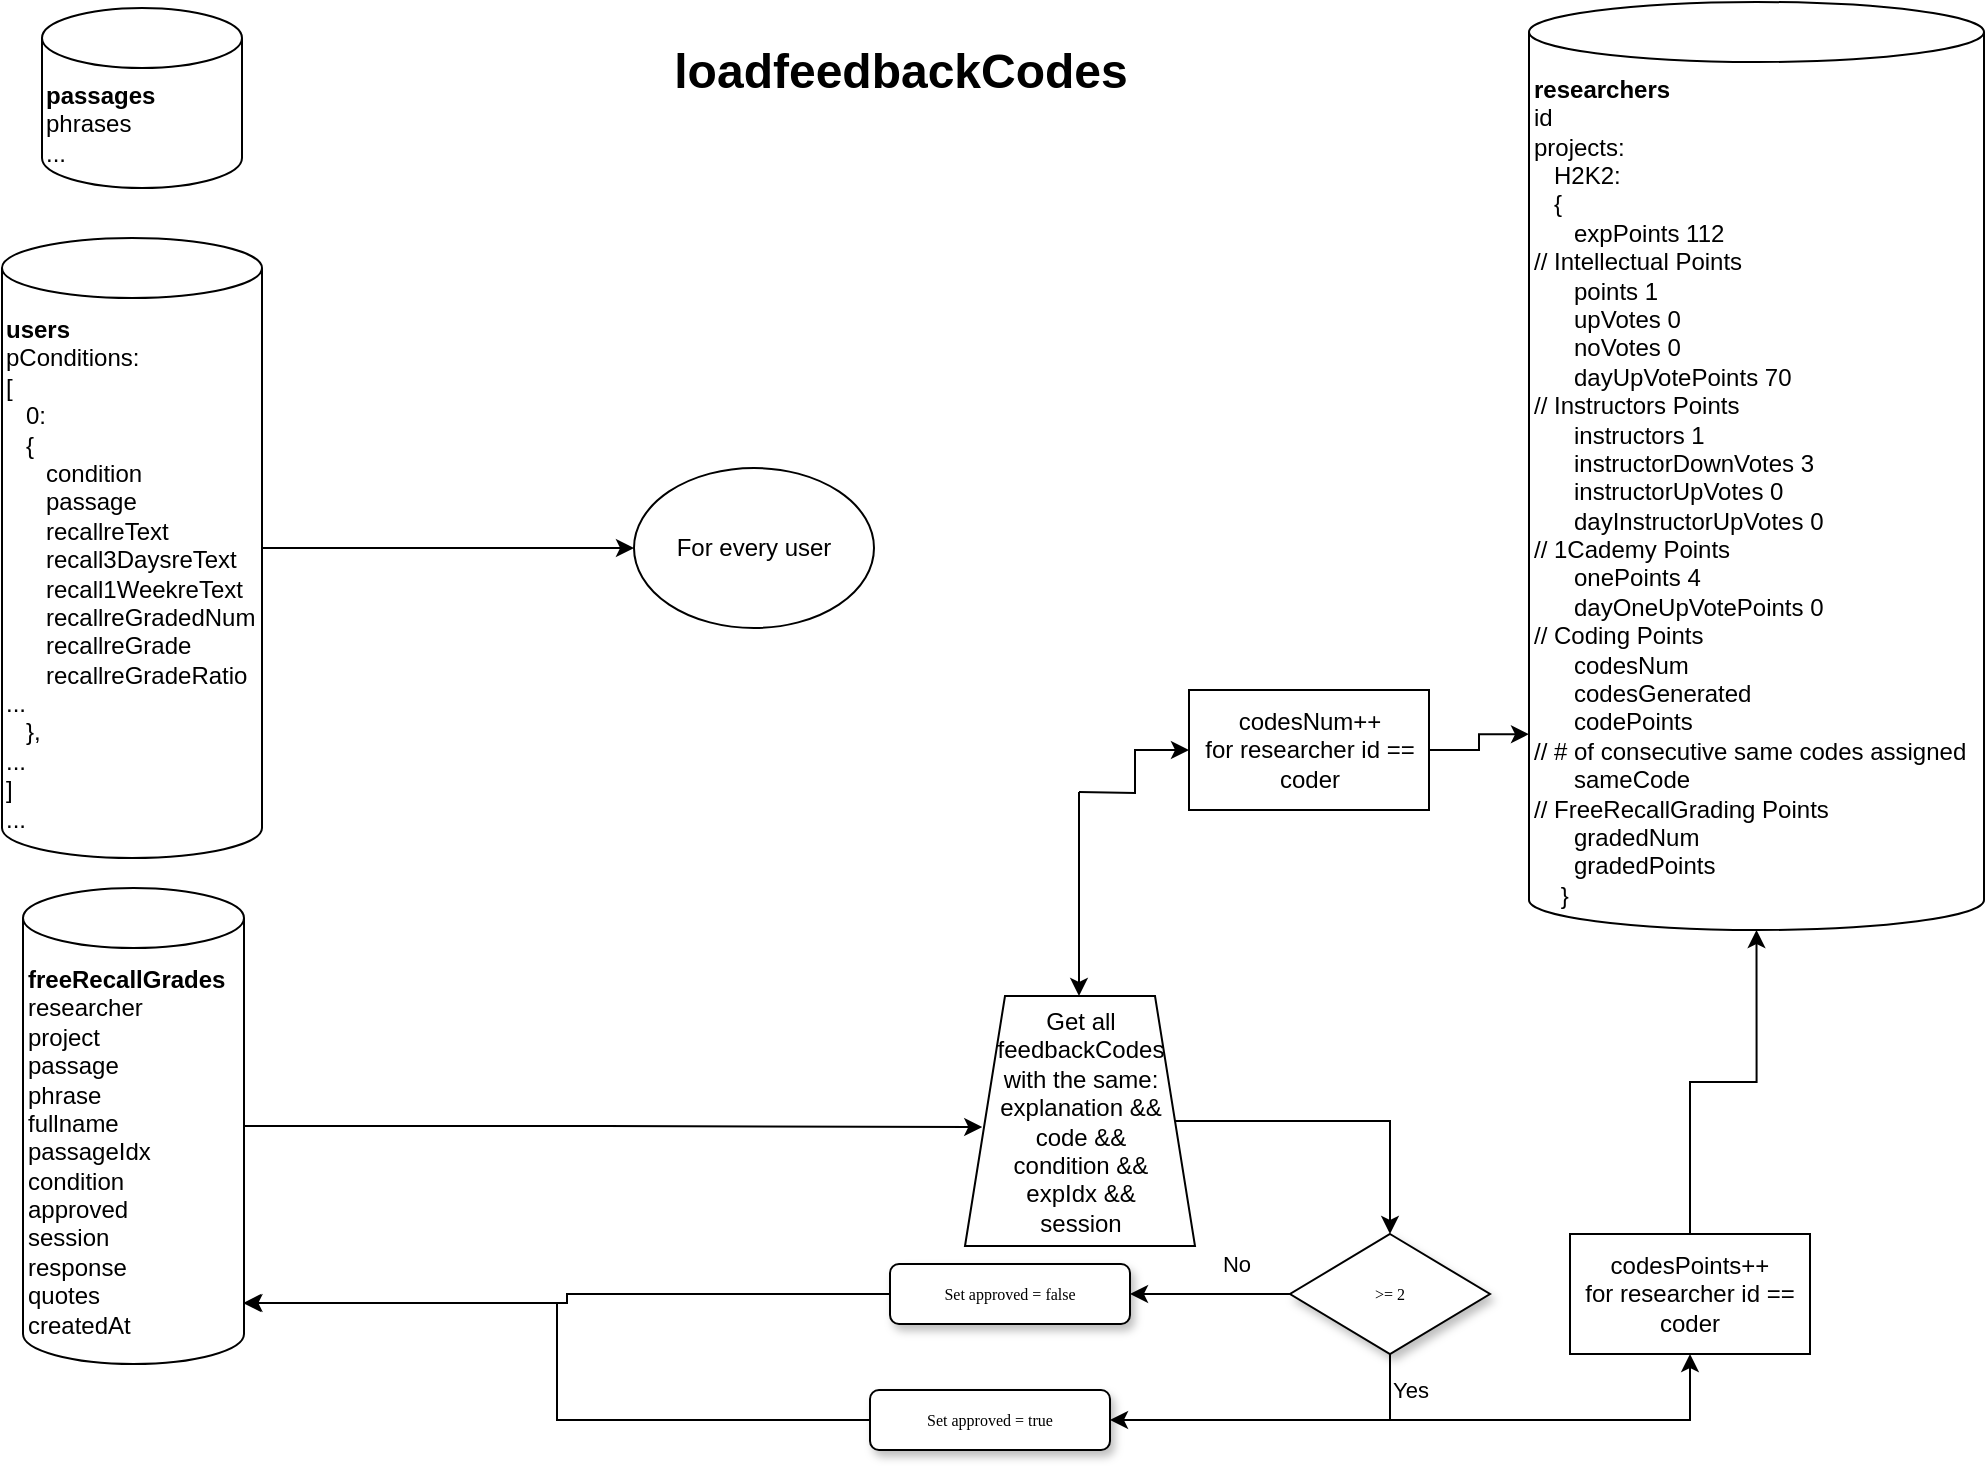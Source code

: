<mxfile>
    <diagram id="vwbJsP5kCBEH-EEFsKNK" name="Page-1">
        <mxGraphModel dx="1186" dy="431" grid="1" gridSize="10" guides="1" tooltips="1" connect="1" arrows="1" fold="1" page="1" pageScale="1" pageWidth="850" pageHeight="1100" math="0" shadow="0">
            <root>
                <mxCell id="0"/>
                <mxCell id="1" parent="0"/>
                <mxCell id="3" value="&lt;b&gt;passages&lt;/b&gt;&lt;br&gt;&lt;div&gt;phrases&lt;/div&gt;&lt;div&gt;...&lt;/div&gt;" style="shape=cylinder3;whiteSpace=wrap;html=1;boundedLbl=1;backgroundOutline=1;size=15;align=left;" parent="1" vertex="1">
                    <mxGeometry x="69" y="73" width="100" height="90" as="geometry"/>
                </mxCell>
                <mxCell id="4" style="edgeStyle=orthogonalEdgeStyle;rounded=0;orthogonalLoop=1;jettySize=auto;html=1;entryX=0.075;entryY=0.524;entryDx=0;entryDy=0;entryPerimeter=0;" parent="1" source="5" target="16" edge="1">
                    <mxGeometry relative="1" as="geometry">
                        <mxPoint x="339" y="633" as="targetPoint"/>
                    </mxGeometry>
                </mxCell>
                <mxCell id="5" value="&lt;b&gt;freeRecallGrades&lt;/b&gt;&lt;br&gt;&lt;div&gt;researcher&lt;/div&gt;&lt;div&gt;project&lt;/div&gt;&lt;div&gt;passage&lt;/div&gt;&lt;div&gt;phrase&lt;/div&gt;&lt;div&gt;&lt;span&gt;fullname&lt;/span&gt;&lt;br&gt;&lt;/div&gt;&lt;div&gt;&lt;span&gt;passageIdx&lt;/span&gt;&lt;/div&gt;&lt;div&gt;&lt;span&gt;condition&lt;/span&gt;&lt;/div&gt;&lt;div&gt;&lt;span&gt;approved&lt;/span&gt;&lt;br&gt;&lt;/div&gt;&lt;div&gt;&lt;span&gt;session&lt;/span&gt;&lt;br&gt;&lt;/div&gt;&lt;div&gt;response&lt;/div&gt;&lt;div&gt;quotes&lt;/div&gt;&lt;div&gt;createdAt&lt;/div&gt;" style="shape=cylinder3;whiteSpace=wrap;html=1;boundedLbl=1;backgroundOutline=1;size=15;align=left;" parent="1" vertex="1">
                    <mxGeometry x="59.5" y="513" width="110.5" height="238" as="geometry"/>
                </mxCell>
                <mxCell id="9" style="edgeStyle=orthogonalEdgeStyle;rounded=0;orthogonalLoop=1;jettySize=auto;html=1;" parent="1" target="16" edge="1">
                    <mxGeometry relative="1" as="geometry">
                        <mxPoint x="587.5" y="465" as="sourcePoint"/>
                    </mxGeometry>
                </mxCell>
                <mxCell id="10" style="edgeStyle=orthogonalEdgeStyle;rounded=0;orthogonalLoop=1;jettySize=auto;html=1;exitX=0.5;exitY=1;exitDx=0;exitDy=0;entryX=0;entryY=0.5;entryDx=0;entryDy=0;" parent="1" target="30" edge="1">
                    <mxGeometry relative="1" as="geometry">
                        <mxPoint x="652.5" y="541" as="targetPoint"/>
                        <mxPoint x="587.5" y="465" as="sourcePoint"/>
                        <Array as="points"/>
                    </mxGeometry>
                </mxCell>
                <mxCell id="15" style="edgeStyle=orthogonalEdgeStyle;rounded=0;orthogonalLoop=1;jettySize=auto;html=1;entryX=0.5;entryY=0;entryDx=0;entryDy=0;" parent="1" source="16" target="22" edge="1">
                    <mxGeometry relative="1" as="geometry"/>
                </mxCell>
                <mxCell id="16" value="Get all feedbackCodes&lt;br&gt;with the same:&lt;br&gt;explanation &amp;amp;&amp;amp;&lt;br&gt;code &amp;amp;&amp;amp;&lt;br&gt;condition &amp;amp;&amp;amp;&lt;br&gt;expIdx &amp;amp;&amp;amp;&lt;br&gt;session" style="shape=trapezoid;perimeter=trapezoidPerimeter;whiteSpace=wrap;html=1;fixedSize=1;" parent="1" vertex="1">
                    <mxGeometry x="530.5" y="567" width="115" height="125" as="geometry"/>
                </mxCell>
                <mxCell id="17" style="edgeStyle=orthogonalEdgeStyle;rounded=0;orthogonalLoop=1;jettySize=auto;html=1;entryX=1.002;entryY=0.872;entryDx=0;entryDy=0;entryPerimeter=0;exitX=0;exitY=0.5;exitDx=0;exitDy=0;startArrow=none;" parent="1" source="23" target="5" edge="1">
                    <mxGeometry relative="1" as="geometry">
                        <Array as="points"/>
                    </mxGeometry>
                </mxCell>
                <mxCell id="18" value="Yes" style="edgeStyle=orthogonalEdgeStyle;rounded=0;orthogonalLoop=1;jettySize=auto;html=1;entryX=1;entryY=0.5;entryDx=0;entryDy=0;exitX=0.5;exitY=1;exitDx=0;exitDy=0;" parent="1" source="22" target="23" edge="1">
                    <mxGeometry x="-0.8" y="10" relative="1" as="geometry">
                        <mxPoint as="offset"/>
                    </mxGeometry>
                </mxCell>
                <mxCell id="19" style="edgeStyle=orthogonalEdgeStyle;rounded=0;orthogonalLoop=1;jettySize=auto;html=1;" parent="1" source="22" target="25" edge="1">
                    <mxGeometry relative="1" as="geometry"/>
                </mxCell>
                <mxCell id="20" value="No" style="edgeLabel;html=1;align=center;verticalAlign=middle;resizable=0;points=[];" parent="19" connectable="0" vertex="1">
                    <mxGeometry x="-0.325" y="-1" relative="1" as="geometry">
                        <mxPoint y="-14" as="offset"/>
                    </mxGeometry>
                </mxCell>
                <mxCell id="21" style="edgeStyle=orthogonalEdgeStyle;rounded=0;orthogonalLoop=1;jettySize=auto;html=1;entryX=0.5;entryY=1;entryDx=0;entryDy=0;exitX=0.5;exitY=1;exitDx=0;exitDy=0;" parent="1" source="22" target="32" edge="1">
                    <mxGeometry relative="1" as="geometry">
                        <Array as="points">
                            <mxPoint x="743" y="779"/>
                            <mxPoint x="893" y="779"/>
                        </Array>
                    </mxGeometry>
                </mxCell>
                <mxCell id="22" value="&amp;gt;= 2" style="rhombus;whiteSpace=wrap;html=1;rounded=0;shadow=1;labelBackgroundColor=none;strokeWidth=1;fontFamily=Verdana;fontSize=8;align=center;" parent="1" vertex="1">
                    <mxGeometry x="693" y="686" width="100" height="60" as="geometry"/>
                </mxCell>
                <mxCell id="23" value="Set approved = true" style="rounded=1;whiteSpace=wrap;html=1;shadow=1;labelBackgroundColor=none;strokeWidth=1;fontFamily=Verdana;fontSize=8;align=center;" parent="1" vertex="1">
                    <mxGeometry x="483" y="764" width="120" height="30" as="geometry"/>
                </mxCell>
                <mxCell id="24" style="edgeStyle=orthogonalEdgeStyle;rounded=0;orthogonalLoop=1;jettySize=auto;html=1;entryX=0.995;entryY=0.872;entryDx=0;entryDy=0;entryPerimeter=0;" parent="1" source="25" target="5" edge="1">
                    <mxGeometry relative="1" as="geometry"/>
                </mxCell>
                <mxCell id="25" value="Set approved = false" style="rounded=1;whiteSpace=wrap;html=1;shadow=1;labelBackgroundColor=none;strokeWidth=1;fontFamily=Verdana;fontSize=8;align=center;" parent="1" vertex="1">
                    <mxGeometry x="493" y="701" width="120" height="30" as="geometry"/>
                </mxCell>
                <mxCell id="26" value="&lt;b&gt;researchers&lt;/b&gt;&lt;br&gt;id&lt;br&gt;projects:&lt;br&gt;&amp;nbsp; &amp;nbsp;H2K2:&lt;br&gt;&amp;nbsp; &amp;nbsp;{&lt;br&gt;&amp;nbsp; &amp;nbsp; &amp;nbsp; expPoints 112&lt;br&gt;// Intellectual Points&lt;br&gt;&amp;nbsp; &amp;nbsp; &amp;nbsp; points 1&lt;br&gt;&amp;nbsp; &amp;nbsp; &amp;nbsp; upVotes 0&amp;nbsp;&lt;br&gt;&amp;nbsp; &amp;nbsp; &amp;nbsp; noVotes 0&lt;br&gt;&lt;div&gt;&amp;nbsp; &amp;nbsp; &amp;nbsp; dayUpVotePoints 70&amp;nbsp;&lt;/div&gt;// Instructors&amp;nbsp;Points&lt;br&gt;&amp;nbsp; &amp;nbsp; &amp;nbsp; instructors 1&lt;br&gt;&amp;nbsp; &amp;nbsp; &amp;nbsp; instructorDownVotes 3&lt;br&gt;&amp;nbsp; &amp;nbsp; &amp;nbsp; instructorUpVotes 0&lt;br&gt;&amp;nbsp; &amp;nbsp; &amp;nbsp;&amp;nbsp;dayInstructorUpVotes 0&lt;br&gt;&lt;div&gt;&lt;/div&gt;// 1Cademy&amp;nbsp;Points&lt;br&gt;&amp;nbsp; &amp;nbsp; &amp;nbsp; onePoints 4&lt;br&gt;&amp;nbsp; &amp;nbsp; &amp;nbsp; dayOneUpVotePoints 0&lt;br&gt;// Coding Points&lt;br&gt;&amp;nbsp; &amp;nbsp; &amp;nbsp; codesNum&lt;br&gt;&amp;nbsp; &amp;nbsp; &amp;nbsp; codesGenerated&lt;br&gt;&amp;nbsp; &amp;nbsp; &amp;nbsp; codePoints&lt;br&gt;// # of consecutive same codes assigned&lt;br&gt;&amp;nbsp; &amp;nbsp; &amp;nbsp; sameCode&lt;br&gt;// FreeRecallGrading Points&lt;br&gt;&amp;nbsp; &amp;nbsp; &amp;nbsp; gradedNum&lt;br&gt;&amp;nbsp; &amp;nbsp; &amp;nbsp; gradedPoints&lt;br&gt;&amp;nbsp; &amp;nbsp; }" style="shape=cylinder3;whiteSpace=wrap;html=1;boundedLbl=1;backgroundOutline=1;size=15;align=left;" parent="1" vertex="1">
                    <mxGeometry x="812.5" y="70" width="227.5" height="464" as="geometry"/>
                </mxCell>
                <mxCell id="29" style="edgeStyle=orthogonalEdgeStyle;rounded=0;orthogonalLoop=1;jettySize=auto;html=1;entryX=0;entryY=0.789;entryDx=0;entryDy=0;entryPerimeter=0;" parent="1" source="30" target="26" edge="1">
                    <mxGeometry relative="1" as="geometry"/>
                </mxCell>
                <mxCell id="30" value="codesNum++&lt;br&gt;for researcher id == coder" style="rounded=0;whiteSpace=wrap;html=1;" parent="1" vertex="1">
                    <mxGeometry x="642.5" y="414" width="120" height="60" as="geometry"/>
                </mxCell>
                <mxCell id="31" style="edgeStyle=orthogonalEdgeStyle;rounded=0;orthogonalLoop=1;jettySize=auto;html=1;entryX=0.5;entryY=1;entryDx=0;entryDy=0;entryPerimeter=0;" parent="1" source="32" target="26" edge="1">
                    <mxGeometry relative="1" as="geometry"/>
                </mxCell>
                <mxCell id="32" value="codesPoints++&lt;br&gt;for researcher id == coder" style="rounded=0;whiteSpace=wrap;html=1;" parent="1" vertex="1">
                    <mxGeometry x="833" y="686" width="120" height="60" as="geometry"/>
                </mxCell>
                <mxCell id="33" value="&lt;h1&gt;loadfeedbackCodes&lt;/h1&gt;" style="text;html=1;resizable=0;autosize=1;align=center;verticalAlign=middle;points=[];fillColor=none;strokeColor=none;rounded=0;" parent="1" vertex="1">
                    <mxGeometry x="377.5" y="80" width="240" height="50" as="geometry"/>
                </mxCell>
                <mxCell id="36" style="edgeStyle=none;html=1;" edge="1" parent="1" source="34" target="35">
                    <mxGeometry relative="1" as="geometry"/>
                </mxCell>
                <mxCell id="34" value="&lt;b&gt;users&lt;/b&gt;&lt;br&gt;&lt;div&gt;&lt;span&gt;pConditions:&lt;/span&gt;&lt;/div&gt;&lt;div&gt;&lt;span&gt;[&lt;/span&gt;&lt;/div&gt;&lt;div&gt;&lt;span&gt;&amp;nbsp; &amp;nbsp;0:&lt;/span&gt;&lt;/div&gt;&lt;div&gt;&lt;span&gt;&amp;nbsp; &amp;nbsp;{&lt;/span&gt;&lt;/div&gt;&lt;div&gt;&lt;span&gt;&amp;nbsp; &amp;nbsp; &amp;nbsp; condition&lt;/span&gt;&lt;/div&gt;&lt;div&gt;&lt;span&gt;&amp;nbsp; &amp;nbsp; &amp;nbsp; passage&lt;/span&gt;&lt;/div&gt;&lt;div&gt;&amp;nbsp; &amp;nbsp; &amp;nbsp; recallreText&lt;/div&gt;&amp;nbsp; &amp;nbsp; &amp;nbsp; recall3DaysreText&lt;div&gt;&amp;nbsp; &amp;nbsp; &amp;nbsp; recall1WeekreText&lt;/div&gt;&lt;div&gt;&amp;nbsp; &amp;nbsp; &amp;nbsp; recallreGradedNum&lt;/div&gt;&lt;div&gt;&amp;nbsp; &amp;nbsp; &amp;nbsp; recallreGrade&lt;/div&gt;&lt;div&gt;&amp;nbsp; &amp;nbsp; &amp;nbsp; recallreGradeRatio&lt;/div&gt;&lt;div&gt;...&lt;/div&gt;&lt;div&gt;&lt;span&gt;&amp;nbsp; &amp;nbsp;},&lt;/span&gt;&lt;/div&gt;&lt;div&gt;&lt;span&gt;...&lt;/span&gt;&lt;/div&gt;&lt;div&gt;&lt;span&gt;]&lt;/span&gt;&lt;/div&gt;&lt;div&gt;&lt;span&gt;...&lt;/span&gt;&lt;br&gt;&lt;/div&gt;" style="shape=cylinder3;whiteSpace=wrap;html=1;boundedLbl=1;backgroundOutline=1;size=15;align=left;" vertex="1" parent="1">
                    <mxGeometry x="49" y="188" width="130" height="310" as="geometry"/>
                </mxCell>
                <mxCell id="35" value="For every user" style="ellipse;whiteSpace=wrap;html=1;" vertex="1" parent="1">
                    <mxGeometry x="365" y="303" width="120" height="80" as="geometry"/>
                </mxCell>
            </root>
        </mxGraphModel>
    </diagram>
</mxfile>